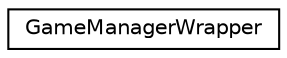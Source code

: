 digraph "Graphical Class Hierarchy"
{
  edge [fontname="Helvetica",fontsize="10",labelfontname="Helvetica",labelfontsize="10"];
  node [fontname="Helvetica",fontsize="10",shape=record];
  rankdir="LR";
  Node0 [label="GameManagerWrapper",height=0.2,width=0.4,color="black", fillcolor="white", style="filled",URL="$struct_game_manager_wrapper.html"];
}
